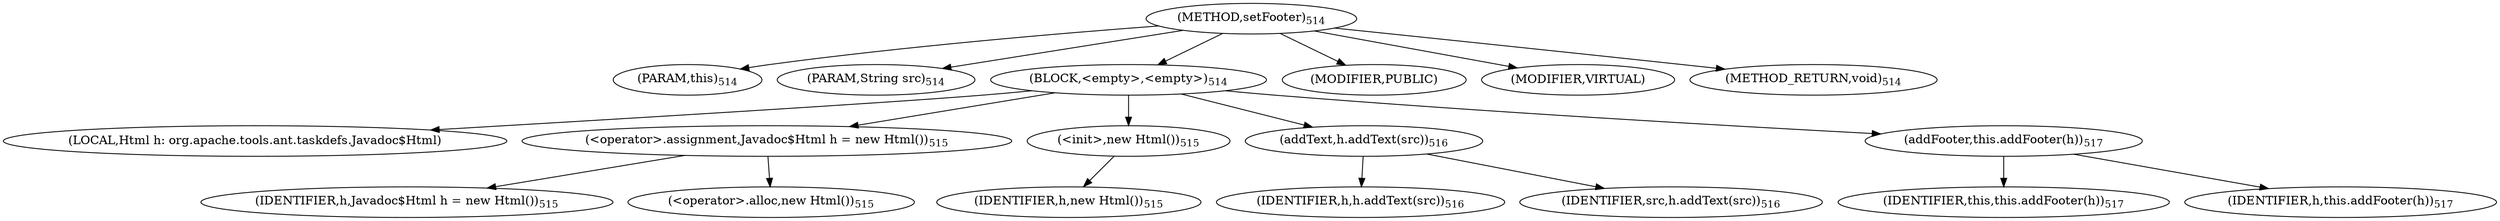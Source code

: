 digraph "setFooter" {  
"1671" [label = <(METHOD,setFooter)<SUB>514</SUB>> ]
"168" [label = <(PARAM,this)<SUB>514</SUB>> ]
"1672" [label = <(PARAM,String src)<SUB>514</SUB>> ]
"1673" [label = <(BLOCK,&lt;empty&gt;,&lt;empty&gt;)<SUB>514</SUB>> ]
"166" [label = <(LOCAL,Html h: org.apache.tools.ant.taskdefs.Javadoc$Html)> ]
"1674" [label = <(&lt;operator&gt;.assignment,Javadoc$Html h = new Html())<SUB>515</SUB>> ]
"1675" [label = <(IDENTIFIER,h,Javadoc$Html h = new Html())<SUB>515</SUB>> ]
"1676" [label = <(&lt;operator&gt;.alloc,new Html())<SUB>515</SUB>> ]
"1677" [label = <(&lt;init&gt;,new Html())<SUB>515</SUB>> ]
"165" [label = <(IDENTIFIER,h,new Html())<SUB>515</SUB>> ]
"1678" [label = <(addText,h.addText(src))<SUB>516</SUB>> ]
"1679" [label = <(IDENTIFIER,h,h.addText(src))<SUB>516</SUB>> ]
"1680" [label = <(IDENTIFIER,src,h.addText(src))<SUB>516</SUB>> ]
"1681" [label = <(addFooter,this.addFooter(h))<SUB>517</SUB>> ]
"167" [label = <(IDENTIFIER,this,this.addFooter(h))<SUB>517</SUB>> ]
"1682" [label = <(IDENTIFIER,h,this.addFooter(h))<SUB>517</SUB>> ]
"1683" [label = <(MODIFIER,PUBLIC)> ]
"1684" [label = <(MODIFIER,VIRTUAL)> ]
"1685" [label = <(METHOD_RETURN,void)<SUB>514</SUB>> ]
  "1671" -> "168" 
  "1671" -> "1672" 
  "1671" -> "1673" 
  "1671" -> "1683" 
  "1671" -> "1684" 
  "1671" -> "1685" 
  "1673" -> "166" 
  "1673" -> "1674" 
  "1673" -> "1677" 
  "1673" -> "1678" 
  "1673" -> "1681" 
  "1674" -> "1675" 
  "1674" -> "1676" 
  "1677" -> "165" 
  "1678" -> "1679" 
  "1678" -> "1680" 
  "1681" -> "167" 
  "1681" -> "1682" 
}
